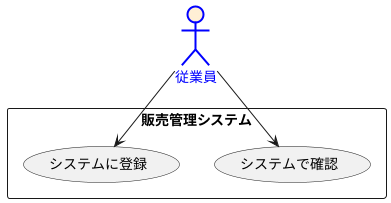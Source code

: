 @startuml 販売管理システム
actor 従業員 #PapayaWhip;line:blue;line.bold;text:blue
rectangle 販売管理システム{
    
    usecase システムで確認
    usecase システムに登録
}
従業員-->システムで確認
従業員-->システムに登録
@enduml